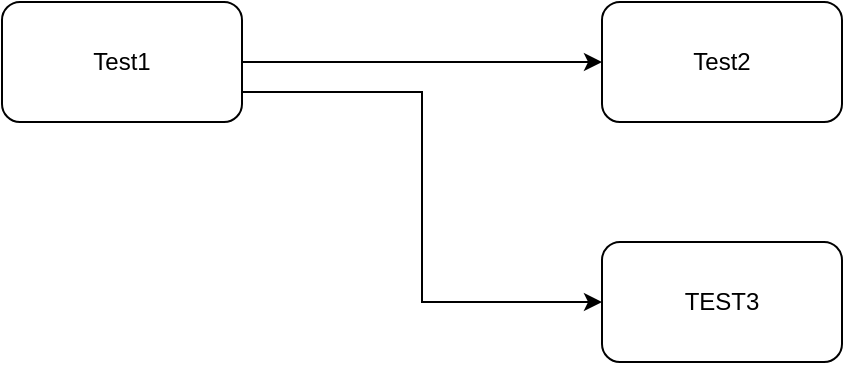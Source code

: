 <mxfile version="24.6.3" type="github">
  <diagram name="Seite-1" id="O912hUVkEhCuJibzUz4K">
    <mxGraphModel dx="1386" dy="793" grid="1" gridSize="10" guides="1" tooltips="1" connect="1" arrows="1" fold="1" page="1" pageScale="1" pageWidth="827" pageHeight="1169" math="0" shadow="0">
      <root>
        <mxCell id="0" />
        <mxCell id="1" parent="0" />
        <mxCell id="F_L4iNSOiB7GR5OqZwab-4" style="edgeStyle=orthogonalEdgeStyle;rounded=0;orthogonalLoop=1;jettySize=auto;html=1;exitX=1;exitY=0.5;exitDx=0;exitDy=0;" parent="1" source="F_L4iNSOiB7GR5OqZwab-1" target="F_L4iNSOiB7GR5OqZwab-2" edge="1">
          <mxGeometry relative="1" as="geometry" />
        </mxCell>
        <mxCell id="tBLOiD1fvbObOWAgcGO2-3" style="edgeStyle=orthogonalEdgeStyle;rounded=0;orthogonalLoop=1;jettySize=auto;html=1;exitX=1;exitY=0.75;exitDx=0;exitDy=0;entryX=0;entryY=0.5;entryDx=0;entryDy=0;" edge="1" parent="1" source="F_L4iNSOiB7GR5OqZwab-1" target="tBLOiD1fvbObOWAgcGO2-1">
          <mxGeometry relative="1" as="geometry" />
        </mxCell>
        <mxCell id="F_L4iNSOiB7GR5OqZwab-1" value="Test1" style="rounded=1;whiteSpace=wrap;html=1;" parent="1" vertex="1">
          <mxGeometry x="120" y="70" width="120" height="60" as="geometry" />
        </mxCell>
        <mxCell id="F_L4iNSOiB7GR5OqZwab-2" value="Test2" style="rounded=1;whiteSpace=wrap;html=1;" parent="1" vertex="1">
          <mxGeometry x="420" y="70" width="120" height="60" as="geometry" />
        </mxCell>
        <mxCell id="tBLOiD1fvbObOWAgcGO2-1" value="TEST3" style="rounded=1;whiteSpace=wrap;html=1;" vertex="1" parent="1">
          <mxGeometry x="420" y="190" width="120" height="60" as="geometry" />
        </mxCell>
      </root>
    </mxGraphModel>
  </diagram>
</mxfile>
